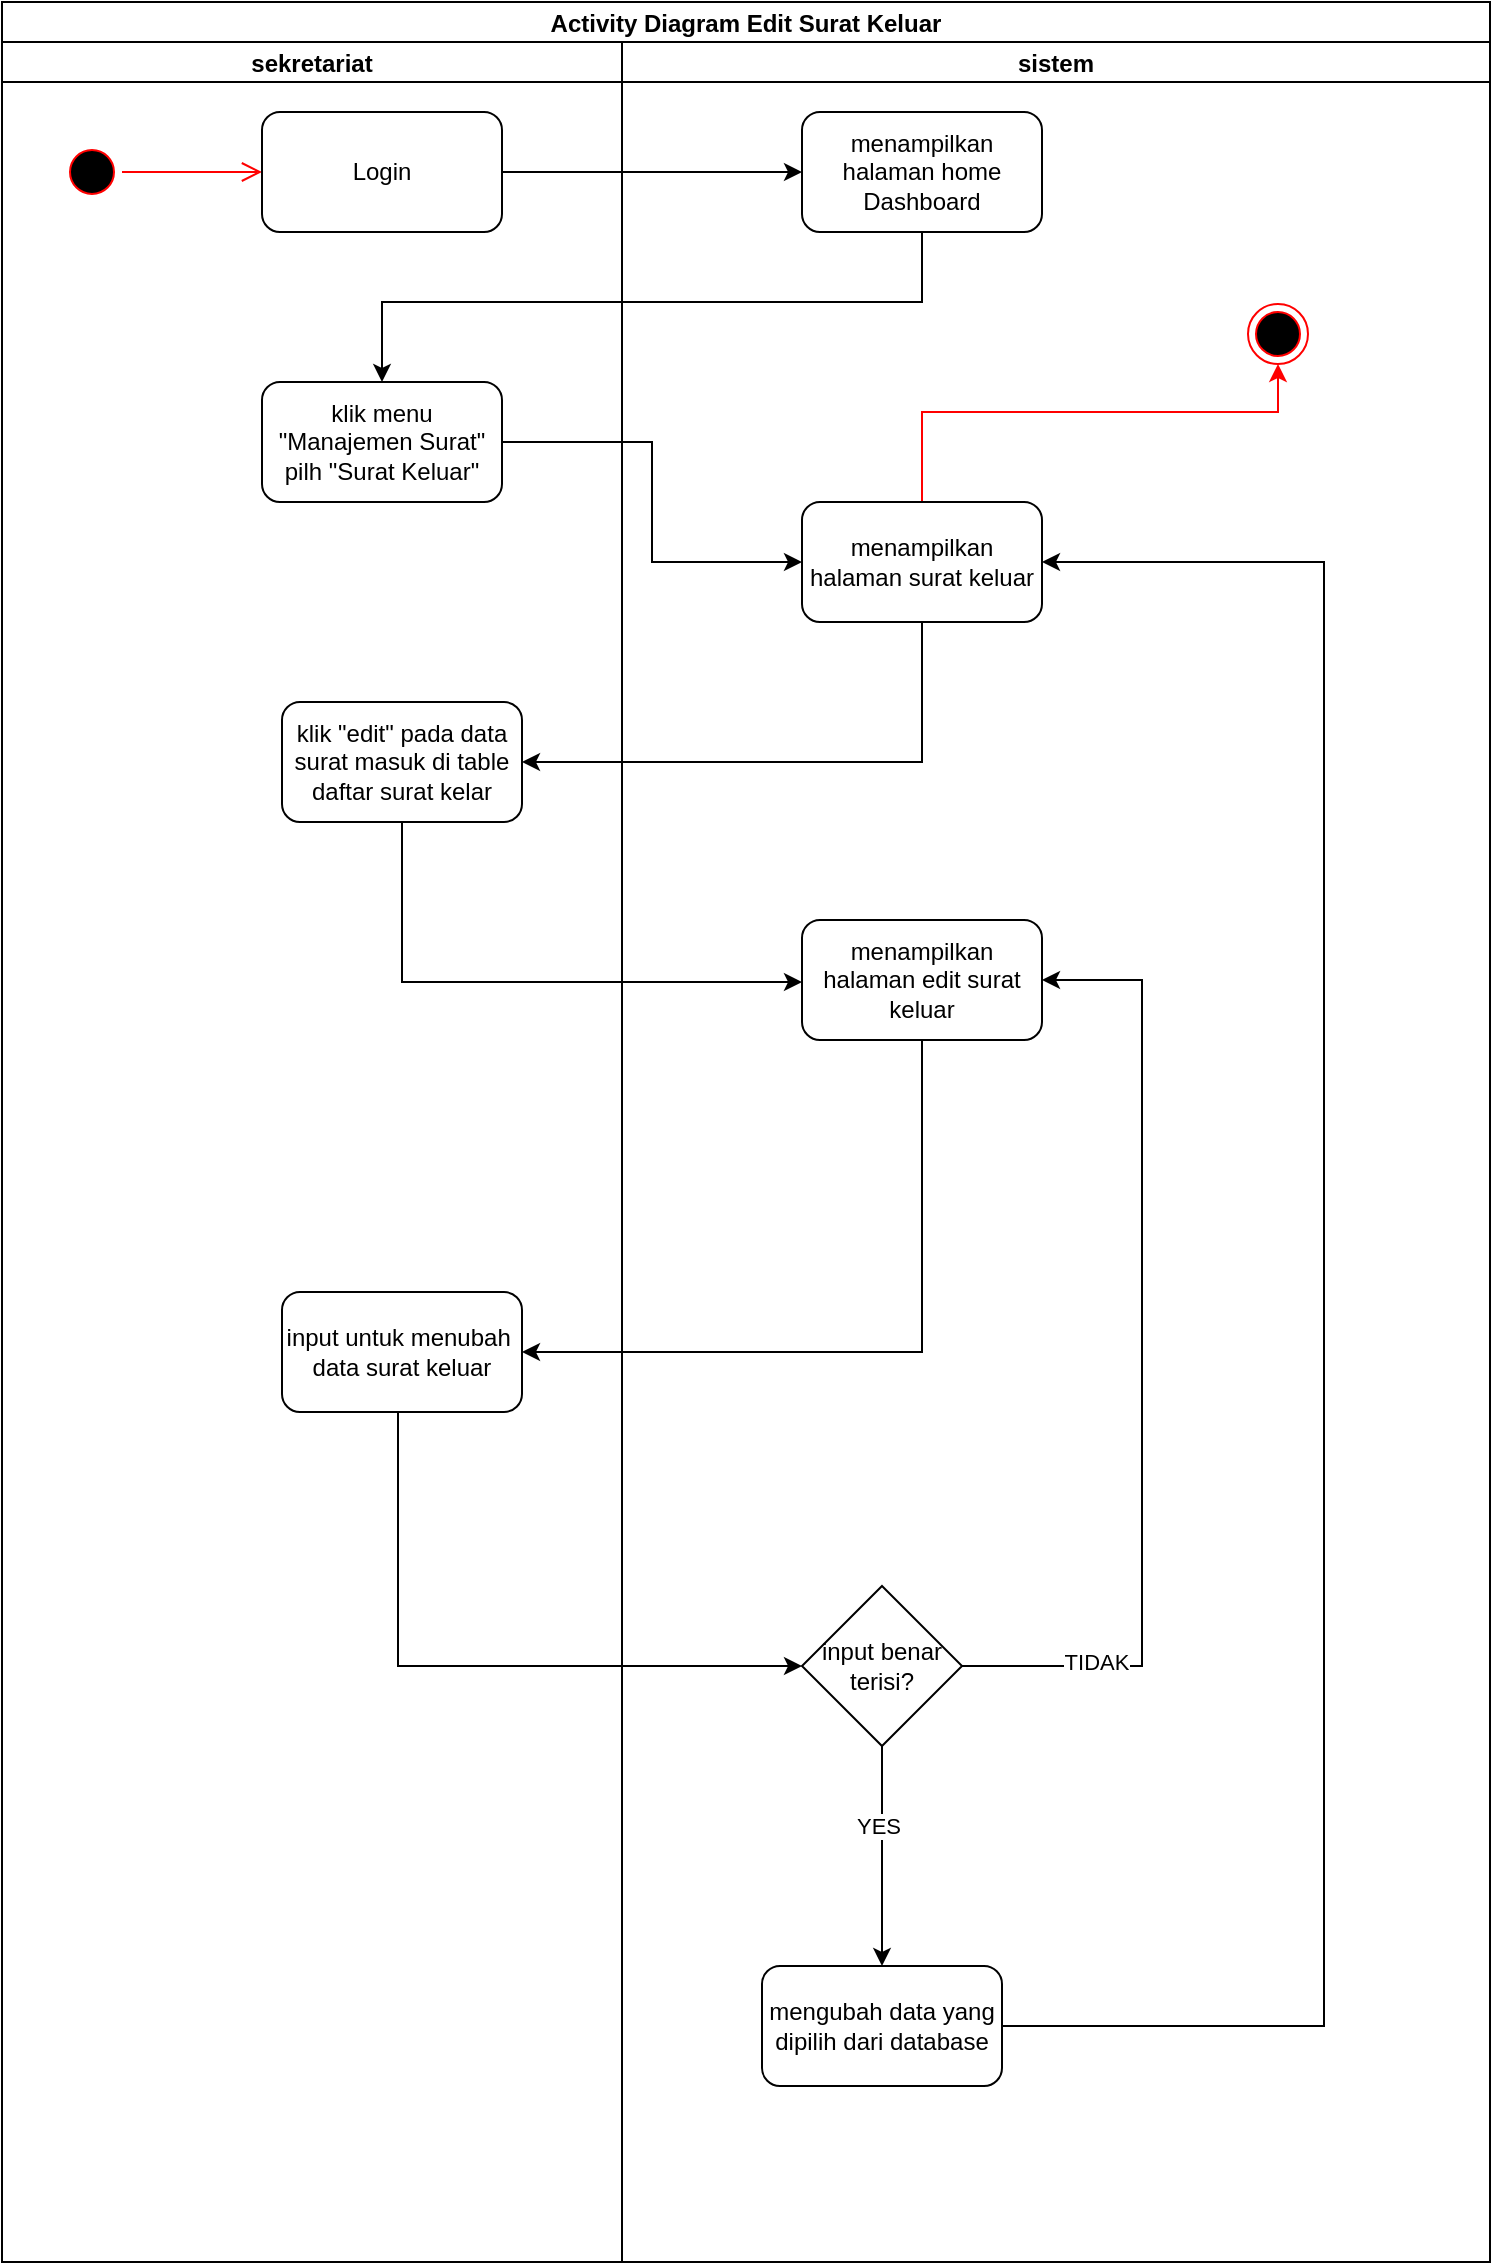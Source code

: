 <mxfile version="20.2.0" type="github"><diagram id="81dwGMJlYKdyk5rlBayv" name="edit surat keluar"><mxGraphModel dx="1566" dy="697" grid="0" gridSize="10" guides="1" tooltips="1" connect="1" arrows="1" fold="1" page="0" pageScale="1" pageWidth="850" pageHeight="1100" math="0" shadow="0"><root><mxCell id="0"/><mxCell id="1" parent="0"/><mxCell id="N_mFt1dJNIuZUBLhdZmX-1" value="Activity Diagram Edit Surat Keluar" style="swimlane;childLayout=stackLayout;resizeParent=1;resizeParentMax=0;startSize=20;" parent="1" vertex="1"><mxGeometry x="130" y="40" width="744" height="1130" as="geometry"/></mxCell><mxCell id="N_mFt1dJNIuZUBLhdZmX-2" value="sekretariat" style="swimlane;startSize=20;" parent="N_mFt1dJNIuZUBLhdZmX-1" vertex="1"><mxGeometry y="20" width="310" height="1110" as="geometry"><mxRectangle y="20" width="30" height="460" as="alternateBounds"/></mxGeometry></mxCell><mxCell id="N_mFt1dJNIuZUBLhdZmX-3" value="" style="ellipse;html=1;shape=startState;fillColor=#000000;strokeColor=#ff0000;" parent="N_mFt1dJNIuZUBLhdZmX-2" vertex="1"><mxGeometry x="30" y="50" width="30" height="30" as="geometry"/></mxCell><mxCell id="N_mFt1dJNIuZUBLhdZmX-4" value="" style="edgeStyle=orthogonalEdgeStyle;html=1;verticalAlign=bottom;endArrow=open;endSize=8;strokeColor=#ff0000;rounded=0;" parent="N_mFt1dJNIuZUBLhdZmX-2" source="N_mFt1dJNIuZUBLhdZmX-3" edge="1"><mxGeometry relative="1" as="geometry"><mxPoint x="130" y="65" as="targetPoint"/></mxGeometry></mxCell><mxCell id="N_mFt1dJNIuZUBLhdZmX-5" value="Login" style="rounded=1;whiteSpace=wrap;html=1;" parent="N_mFt1dJNIuZUBLhdZmX-2" vertex="1"><mxGeometry x="130" y="35" width="120" height="60" as="geometry"/></mxCell><mxCell id="N_mFt1dJNIuZUBLhdZmX-6" value="klik menu &quot;Manajemen Surat&quot; pilh &quot;Surat Keluar&quot;" style="rounded=1;whiteSpace=wrap;html=1;" parent="N_mFt1dJNIuZUBLhdZmX-2" vertex="1"><mxGeometry x="130" y="170" width="120" height="60" as="geometry"/></mxCell><mxCell id="N_mFt1dJNIuZUBLhdZmX-7" value="klik &quot;edit&quot; pada data surat masuk di table daftar surat kelar" style="rounded=1;whiteSpace=wrap;html=1;" parent="N_mFt1dJNIuZUBLhdZmX-2" vertex="1"><mxGeometry x="140" y="330" width="120" height="60" as="geometry"/></mxCell><mxCell id="N_mFt1dJNIuZUBLhdZmX-8" value="input untuk menubah&amp;nbsp; data surat keluar " style="rounded=1;whiteSpace=wrap;html=1;" parent="N_mFt1dJNIuZUBLhdZmX-2" vertex="1"><mxGeometry x="140" y="625" width="120" height="60" as="geometry"/></mxCell><mxCell id="N_mFt1dJNIuZUBLhdZmX-9" value="sistem" style="swimlane;startSize=20;" parent="N_mFt1dJNIuZUBLhdZmX-1" vertex="1"><mxGeometry x="310" y="20" width="434" height="1110" as="geometry"/></mxCell><mxCell id="N_mFt1dJNIuZUBLhdZmX-10" value="menampilkan halaman home Dashboard" style="rounded=1;whiteSpace=wrap;html=1;" parent="N_mFt1dJNIuZUBLhdZmX-9" vertex="1"><mxGeometry x="90" y="35" width="120" height="60" as="geometry"/></mxCell><mxCell id="N_mFt1dJNIuZUBLhdZmX-11" style="edgeStyle=orthogonalEdgeStyle;rounded=0;orthogonalLoop=1;jettySize=auto;html=1;strokeColor=#FF0000;" parent="N_mFt1dJNIuZUBLhdZmX-9" source="N_mFt1dJNIuZUBLhdZmX-12" target="N_mFt1dJNIuZUBLhdZmX-13" edge="1"><mxGeometry relative="1" as="geometry"><Array as="points"><mxPoint x="150" y="185"/><mxPoint x="328" y="185"/></Array></mxGeometry></mxCell><mxCell id="N_mFt1dJNIuZUBLhdZmX-12" value="menampilkan halaman surat keluar" style="rounded=1;whiteSpace=wrap;html=1;" parent="N_mFt1dJNIuZUBLhdZmX-9" vertex="1"><mxGeometry x="90" y="230" width="120" height="60" as="geometry"/></mxCell><mxCell id="N_mFt1dJNIuZUBLhdZmX-13" value="" style="ellipse;html=1;shape=endState;fillColor=#000000;strokeColor=#ff0000;" parent="N_mFt1dJNIuZUBLhdZmX-9" vertex="1"><mxGeometry x="313" y="131" width="30" height="30" as="geometry"/></mxCell><mxCell id="N_mFt1dJNIuZUBLhdZmX-14" value="menampilkan halaman edit surat keluar" style="rounded=1;whiteSpace=wrap;html=1;" parent="N_mFt1dJNIuZUBLhdZmX-9" vertex="1"><mxGeometry x="90" y="439" width="120" height="60" as="geometry"/></mxCell><mxCell id="N_mFt1dJNIuZUBLhdZmX-15" style="edgeStyle=orthogonalEdgeStyle;rounded=0;orthogonalLoop=1;jettySize=auto;html=1;entryX=1;entryY=0.5;entryDx=0;entryDy=0;strokeColor=#000000;" parent="N_mFt1dJNIuZUBLhdZmX-9" source="N_mFt1dJNIuZUBLhdZmX-19" target="N_mFt1dJNIuZUBLhdZmX-14" edge="1"><mxGeometry relative="1" as="geometry"><Array as="points"><mxPoint x="260" y="812"/><mxPoint x="260" y="469"/></Array></mxGeometry></mxCell><mxCell id="N_mFt1dJNIuZUBLhdZmX-16" value="TIDAK" style="edgeLabel;html=1;align=center;verticalAlign=middle;resizable=0;points=[];" parent="N_mFt1dJNIuZUBLhdZmX-15" vertex="1" connectable="0"><mxGeometry x="-0.723" y="2" relative="1" as="geometry"><mxPoint as="offset"/></mxGeometry></mxCell><mxCell id="N_mFt1dJNIuZUBLhdZmX-17" style="edgeStyle=orthogonalEdgeStyle;rounded=0;orthogonalLoop=1;jettySize=auto;html=1;strokeColor=#000000;" parent="N_mFt1dJNIuZUBLhdZmX-9" source="N_mFt1dJNIuZUBLhdZmX-19" target="N_mFt1dJNIuZUBLhdZmX-21" edge="1"><mxGeometry relative="1" as="geometry"/></mxCell><mxCell id="N_mFt1dJNIuZUBLhdZmX-18" value="YES" style="edgeLabel;html=1;align=center;verticalAlign=middle;resizable=0;points=[];" parent="N_mFt1dJNIuZUBLhdZmX-17" vertex="1" connectable="0"><mxGeometry x="-0.273" y="-2" relative="1" as="geometry"><mxPoint as="offset"/></mxGeometry></mxCell><mxCell id="N_mFt1dJNIuZUBLhdZmX-19" value="input benar terisi?" style="rhombus;whiteSpace=wrap;html=1;" parent="N_mFt1dJNIuZUBLhdZmX-9" vertex="1"><mxGeometry x="90" y="772" width="80" height="80" as="geometry"/></mxCell><mxCell id="N_mFt1dJNIuZUBLhdZmX-20" style="edgeStyle=orthogonalEdgeStyle;rounded=0;orthogonalLoop=1;jettySize=auto;html=1;strokeColor=#000000;entryX=1;entryY=0.5;entryDx=0;entryDy=0;" parent="N_mFt1dJNIuZUBLhdZmX-9" source="N_mFt1dJNIuZUBLhdZmX-21" target="N_mFt1dJNIuZUBLhdZmX-12" edge="1"><mxGeometry relative="1" as="geometry"><mxPoint x="332" y="450" as="targetPoint"/><Array as="points"><mxPoint x="351" y="992"/><mxPoint x="351" y="260"/></Array></mxGeometry></mxCell><mxCell id="N_mFt1dJNIuZUBLhdZmX-21" value="mengubah data yang dipilih dari database" style="rounded=1;whiteSpace=wrap;html=1;" parent="N_mFt1dJNIuZUBLhdZmX-9" vertex="1"><mxGeometry x="70" y="962" width="120" height="60" as="geometry"/></mxCell><mxCell id="N_mFt1dJNIuZUBLhdZmX-22" style="edgeStyle=orthogonalEdgeStyle;rounded=0;orthogonalLoop=1;jettySize=auto;html=1;entryX=0;entryY=0.5;entryDx=0;entryDy=0;" parent="N_mFt1dJNIuZUBLhdZmX-1" source="N_mFt1dJNIuZUBLhdZmX-5" target="N_mFt1dJNIuZUBLhdZmX-10" edge="1"><mxGeometry relative="1" as="geometry"/></mxCell><mxCell id="N_mFt1dJNIuZUBLhdZmX-23" style="edgeStyle=orthogonalEdgeStyle;rounded=0;orthogonalLoop=1;jettySize=auto;html=1;entryX=0.5;entryY=0;entryDx=0;entryDy=0;" parent="N_mFt1dJNIuZUBLhdZmX-1" source="N_mFt1dJNIuZUBLhdZmX-10" target="N_mFt1dJNIuZUBLhdZmX-6" edge="1"><mxGeometry relative="1" as="geometry"><Array as="points"><mxPoint x="460" y="150"/><mxPoint x="190" y="150"/></Array></mxGeometry></mxCell><mxCell id="N_mFt1dJNIuZUBLhdZmX-24" style="edgeStyle=orthogonalEdgeStyle;rounded=0;orthogonalLoop=1;jettySize=auto;html=1;entryX=0;entryY=0.5;entryDx=0;entryDy=0;" parent="N_mFt1dJNIuZUBLhdZmX-1" source="N_mFt1dJNIuZUBLhdZmX-6" target="N_mFt1dJNIuZUBLhdZmX-12" edge="1"><mxGeometry relative="1" as="geometry"/></mxCell><mxCell id="N_mFt1dJNIuZUBLhdZmX-25" style="edgeStyle=orthogonalEdgeStyle;rounded=0;orthogonalLoop=1;jettySize=auto;html=1;entryX=1;entryY=0.5;entryDx=0;entryDy=0;" parent="N_mFt1dJNIuZUBLhdZmX-1" source="N_mFt1dJNIuZUBLhdZmX-12" target="N_mFt1dJNIuZUBLhdZmX-7" edge="1"><mxGeometry relative="1" as="geometry"><Array as="points"><mxPoint x="460" y="380"/></Array></mxGeometry></mxCell><mxCell id="N_mFt1dJNIuZUBLhdZmX-26" style="edgeStyle=orthogonalEdgeStyle;rounded=0;orthogonalLoop=1;jettySize=auto;html=1;" parent="N_mFt1dJNIuZUBLhdZmX-1" source="N_mFt1dJNIuZUBLhdZmX-7" target="N_mFt1dJNIuZUBLhdZmX-14" edge="1"><mxGeometry relative="1" as="geometry"><Array as="points"><mxPoint x="200" y="490"/></Array><mxPoint x="430" y="424" as="targetPoint"/></mxGeometry></mxCell><mxCell id="N_mFt1dJNIuZUBLhdZmX-27" style="edgeStyle=orthogonalEdgeStyle;rounded=0;orthogonalLoop=1;jettySize=auto;html=1;entryX=1;entryY=0.5;entryDx=0;entryDy=0;exitX=0.5;exitY=1;exitDx=0;exitDy=0;" parent="N_mFt1dJNIuZUBLhdZmX-1" source="N_mFt1dJNIuZUBLhdZmX-14" target="N_mFt1dJNIuZUBLhdZmX-8" edge="1"><mxGeometry relative="1" as="geometry"><mxPoint x="460" y="530" as="sourcePoint"/><mxPoint x="460" y="650" as="targetPoint"/></mxGeometry></mxCell><mxCell id="N_mFt1dJNIuZUBLhdZmX-28" style="edgeStyle=orthogonalEdgeStyle;rounded=0;orthogonalLoop=1;jettySize=auto;html=1;strokeColor=#000000;" parent="N_mFt1dJNIuZUBLhdZmX-1" source="N_mFt1dJNIuZUBLhdZmX-8" target="N_mFt1dJNIuZUBLhdZmX-19" edge="1"><mxGeometry relative="1" as="geometry"><mxPoint x="398" y="832" as="targetPoint"/><Array as="points"><mxPoint x="198" y="832"/></Array></mxGeometry></mxCell></root></mxGraphModel></diagram></mxfile>